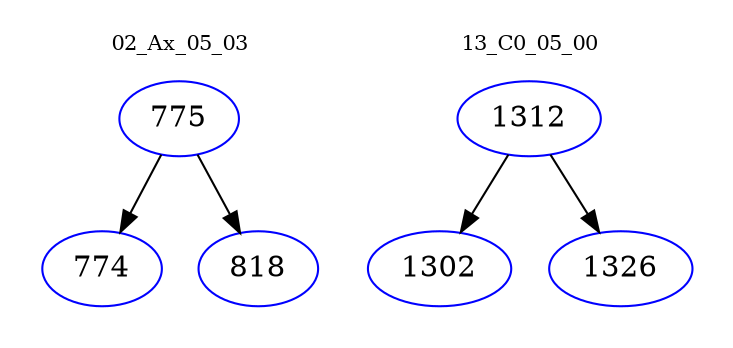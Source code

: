 digraph{
subgraph cluster_0 {
color = white
label = "02_Ax_05_03";
fontsize=10;
T0_775 [label="775", color="blue"]
T0_775 -> T0_774 [color="black"]
T0_774 [label="774", color="blue"]
T0_775 -> T0_818 [color="black"]
T0_818 [label="818", color="blue"]
}
subgraph cluster_1 {
color = white
label = "13_C0_05_00";
fontsize=10;
T1_1312 [label="1312", color="blue"]
T1_1312 -> T1_1302 [color="black"]
T1_1302 [label="1302", color="blue"]
T1_1312 -> T1_1326 [color="black"]
T1_1326 [label="1326", color="blue"]
}
}

